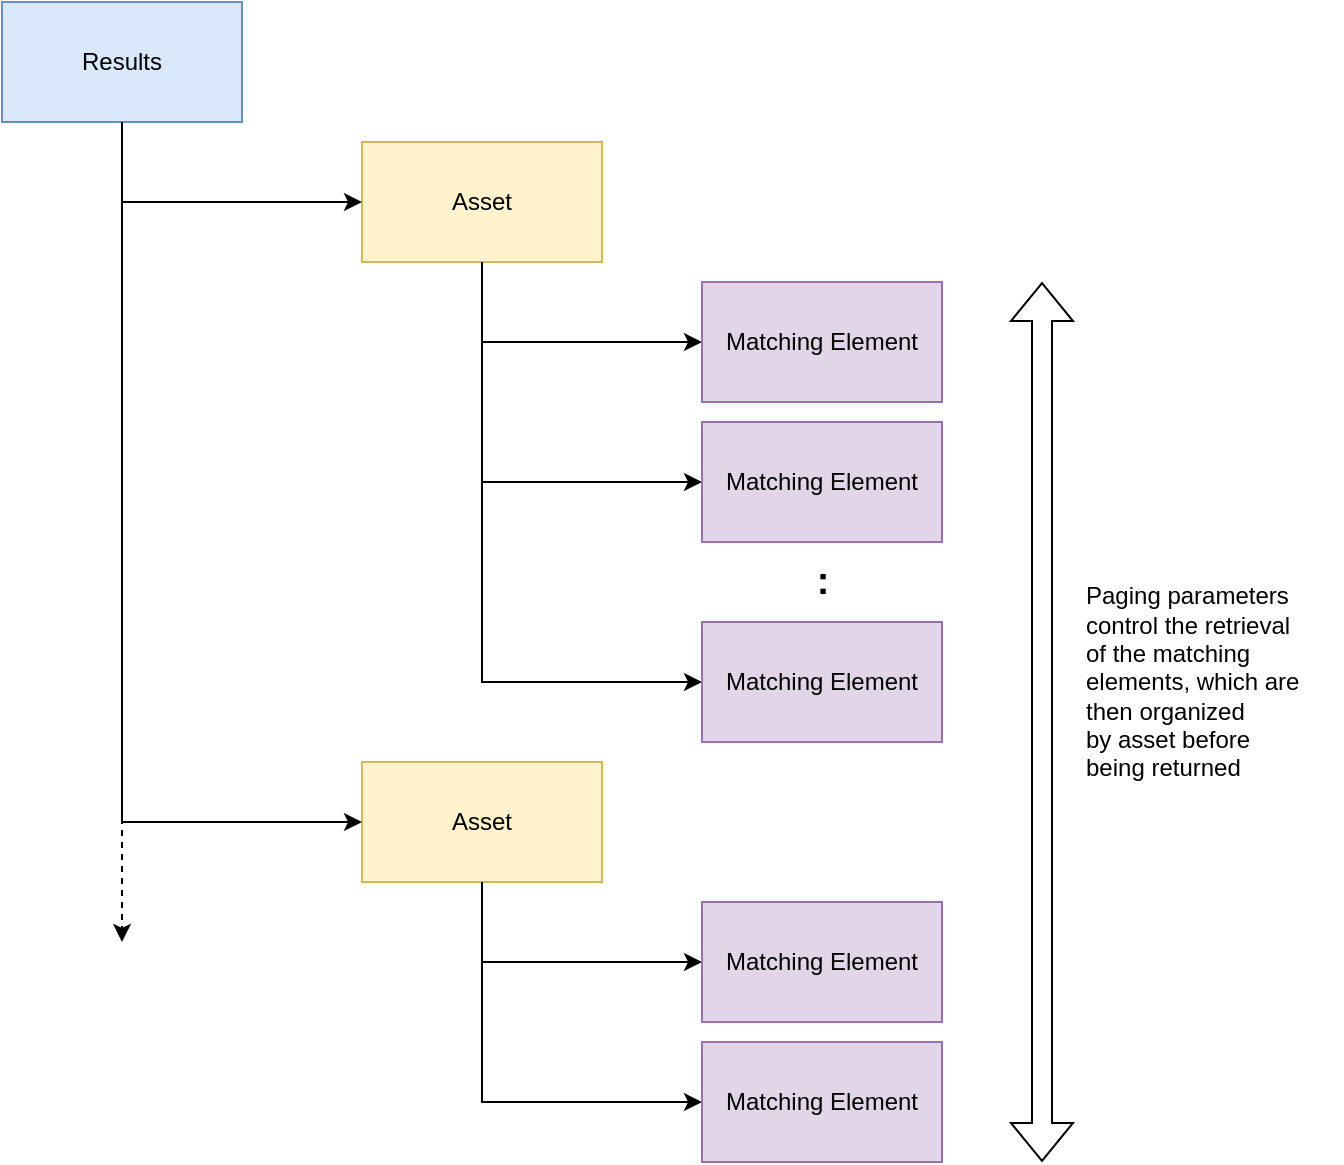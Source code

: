 <mxfile version="24.4.8" type="device" pages="3">
  <diagram name="asset-search-matches" id="r_YYZKJN6s3JkSEZ25Pi">
    <mxGraphModel dx="1242" dy="792" grid="1" gridSize="10" guides="1" tooltips="1" connect="1" arrows="1" fold="1" page="1" pageScale="1" pageWidth="827" pageHeight="1169" math="0" shadow="0">
      <root>
        <mxCell id="0" />
        <mxCell id="1" parent="0" />
        <mxCell id="bEVQiFUBUUF2y2qHcOOa-3" style="edgeStyle=orthogonalEdgeStyle;rounded=0;orthogonalLoop=1;jettySize=auto;html=1;exitX=0.5;exitY=1;exitDx=0;exitDy=0;entryX=0;entryY=0.5;entryDx=0;entryDy=0;" edge="1" parent="1" source="bEVQiFUBUUF2y2qHcOOa-1" target="bEVQiFUBUUF2y2qHcOOa-2">
          <mxGeometry relative="1" as="geometry" />
        </mxCell>
        <mxCell id="bEVQiFUBUUF2y2qHcOOa-9" style="edgeStyle=orthogonalEdgeStyle;rounded=0;orthogonalLoop=1;jettySize=auto;html=1;exitX=0.5;exitY=1;exitDx=0;exitDy=0;entryX=0;entryY=0.5;entryDx=0;entryDy=0;" edge="1" parent="1" source="bEVQiFUBUUF2y2qHcOOa-1" target="bEVQiFUBUUF2y2qHcOOa-8">
          <mxGeometry relative="1" as="geometry" />
        </mxCell>
        <mxCell id="bEVQiFUBUUF2y2qHcOOa-1" value="Asset" style="rounded=0;whiteSpace=wrap;html=1;fillColor=#fff2cc;strokeColor=#d6b656;" vertex="1" parent="1">
          <mxGeometry x="340" y="140" width="120" height="60" as="geometry" />
        </mxCell>
        <mxCell id="bEVQiFUBUUF2y2qHcOOa-2" value="Matching Element" style="rounded=0;whiteSpace=wrap;html=1;fillColor=#e1d5e7;strokeColor=#9673a6;" vertex="1" parent="1">
          <mxGeometry x="510" y="210" width="120" height="60" as="geometry" />
        </mxCell>
        <mxCell id="bEVQiFUBUUF2y2qHcOOa-5" style="edgeStyle=orthogonalEdgeStyle;rounded=0;orthogonalLoop=1;jettySize=auto;html=1;entryX=0;entryY=0.5;entryDx=0;entryDy=0;exitX=0.5;exitY=1;exitDx=0;exitDy=0;" edge="1" parent="1" source="bEVQiFUBUUF2y2qHcOOa-4" target="bEVQiFUBUUF2y2qHcOOa-1">
          <mxGeometry relative="1" as="geometry" />
        </mxCell>
        <mxCell id="bEVQiFUBUUF2y2qHcOOa-17" style="edgeStyle=orthogonalEdgeStyle;rounded=0;orthogonalLoop=1;jettySize=auto;html=1;exitX=0.5;exitY=1;exitDx=0;exitDy=0;dashed=1;" edge="1" parent="1" source="bEVQiFUBUUF2y2qHcOOa-4">
          <mxGeometry relative="1" as="geometry">
            <mxPoint x="220" y="540" as="targetPoint" />
          </mxGeometry>
        </mxCell>
        <mxCell id="bEVQiFUBUUF2y2qHcOOa-4" value="Results" style="rounded=0;whiteSpace=wrap;html=1;fillColor=#dae8fc;strokeColor=#6c8ebf;" vertex="1" parent="1">
          <mxGeometry x="160" y="70" width="120" height="60" as="geometry" />
        </mxCell>
        <mxCell id="bEVQiFUBUUF2y2qHcOOa-6" style="edgeStyle=orthogonalEdgeStyle;rounded=0;orthogonalLoop=1;jettySize=auto;html=1;exitX=0.5;exitY=1;exitDx=0;exitDy=0;entryX=0;entryY=0.5;entryDx=0;entryDy=0;" edge="1" parent="1" target="bEVQiFUBUUF2y2qHcOOa-7" source="bEVQiFUBUUF2y2qHcOOa-1">
          <mxGeometry relative="1" as="geometry">
            <mxPoint x="400" y="270" as="sourcePoint" />
          </mxGeometry>
        </mxCell>
        <mxCell id="bEVQiFUBUUF2y2qHcOOa-7" value="Matching Element" style="rounded=0;whiteSpace=wrap;html=1;fillColor=#e1d5e7;strokeColor=#9673a6;" vertex="1" parent="1">
          <mxGeometry x="510" y="280" width="120" height="60" as="geometry" />
        </mxCell>
        <mxCell id="bEVQiFUBUUF2y2qHcOOa-8" value="Matching Element" style="rounded=0;whiteSpace=wrap;html=1;fillColor=#e1d5e7;strokeColor=#9673a6;" vertex="1" parent="1">
          <mxGeometry x="510" y="380" width="120" height="60" as="geometry" />
        </mxCell>
        <mxCell id="bEVQiFUBUUF2y2qHcOOa-10" value=":" style="text;html=1;align=center;verticalAlign=middle;resizable=0;points=[];autosize=1;strokeColor=none;fillColor=none;fontStyle=1;fontSize=19;" vertex="1" parent="1">
          <mxGeometry x="555" y="340" width="30" height="40" as="geometry" />
        </mxCell>
        <mxCell id="bEVQiFUBUUF2y2qHcOOa-11" style="edgeStyle=orthogonalEdgeStyle;rounded=0;orthogonalLoop=1;jettySize=auto;html=1;exitX=0.5;exitY=1;exitDx=0;exitDy=0;entryX=0;entryY=0.5;entryDx=0;entryDy=0;" edge="1" parent="1" source="bEVQiFUBUUF2y2qHcOOa-12" target="bEVQiFUBUUF2y2qHcOOa-13">
          <mxGeometry relative="1" as="geometry" />
        </mxCell>
        <mxCell id="bEVQiFUBUUF2y2qHcOOa-12" value="Asset" style="rounded=0;whiteSpace=wrap;html=1;fillColor=#fff2cc;strokeColor=#d6b656;" vertex="1" parent="1">
          <mxGeometry x="340" y="450" width="120" height="60" as="geometry" />
        </mxCell>
        <mxCell id="bEVQiFUBUUF2y2qHcOOa-13" value="Matching Element" style="rounded=0;whiteSpace=wrap;html=1;fillColor=#e1d5e7;strokeColor=#9673a6;" vertex="1" parent="1">
          <mxGeometry x="510" y="520" width="120" height="60" as="geometry" />
        </mxCell>
        <mxCell id="bEVQiFUBUUF2y2qHcOOa-14" style="edgeStyle=orthogonalEdgeStyle;rounded=0;orthogonalLoop=1;jettySize=auto;html=1;entryX=0;entryY=0.5;entryDx=0;entryDy=0;exitX=0.5;exitY=1;exitDx=0;exitDy=0;" edge="1" parent="1" target="bEVQiFUBUUF2y2qHcOOa-12" source="bEVQiFUBUUF2y2qHcOOa-4">
          <mxGeometry relative="1" as="geometry">
            <mxPoint x="220" y="440" as="sourcePoint" />
          </mxGeometry>
        </mxCell>
        <mxCell id="bEVQiFUBUUF2y2qHcOOa-15" style="edgeStyle=orthogonalEdgeStyle;rounded=0;orthogonalLoop=1;jettySize=auto;html=1;exitX=0.5;exitY=1;exitDx=0;exitDy=0;entryX=0;entryY=0.5;entryDx=0;entryDy=0;" edge="1" parent="1" source="bEVQiFUBUUF2y2qHcOOa-12" target="bEVQiFUBUUF2y2qHcOOa-16">
          <mxGeometry relative="1" as="geometry">
            <mxPoint x="400" y="580" as="sourcePoint" />
          </mxGeometry>
        </mxCell>
        <mxCell id="bEVQiFUBUUF2y2qHcOOa-16" value="Matching Element" style="rounded=0;whiteSpace=wrap;html=1;fillColor=#e1d5e7;strokeColor=#9673a6;" vertex="1" parent="1">
          <mxGeometry x="510" y="590" width="120" height="60" as="geometry" />
        </mxCell>
        <mxCell id="bEVQiFUBUUF2y2qHcOOa-18" value="" style="shape=flexArrow;endArrow=classic;startArrow=classic;html=1;rounded=0;" edge="1" parent="1">
          <mxGeometry width="100" height="100" relative="1" as="geometry">
            <mxPoint x="680" y="650" as="sourcePoint" />
            <mxPoint x="680" y="210" as="targetPoint" />
          </mxGeometry>
        </mxCell>
        <mxCell id="bEVQiFUBUUF2y2qHcOOa-19" value="Paging parameters&lt;div&gt;control the retrieval&lt;/div&gt;&lt;div&gt;of the matching&lt;/div&gt;&lt;div&gt;elements, which are&lt;/div&gt;&lt;div&gt;then&amp;nbsp;&lt;span style=&quot;background-color: initial;&quot;&gt;organized&lt;/span&gt;&lt;/div&gt;&lt;div&gt;by asset before&lt;/div&gt;&lt;div&gt;being returned&lt;/div&gt;" style="text;html=1;align=left;verticalAlign=middle;resizable=0;points=[];autosize=1;strokeColor=none;fillColor=none;" vertex="1" parent="1">
          <mxGeometry x="700" y="355" width="130" height="110" as="geometry" />
        </mxCell>
      </root>
    </mxGraphModel>
  </diagram>
  <diagram id="-t3yGHJU-e9oDVYMQ5cx" name="anchor-domain">
    <mxGraphModel dx="2069" dy="792" grid="1" gridSize="10" guides="1" tooltips="1" connect="1" arrows="1" fold="1" page="1" pageScale="1" pageWidth="827" pageHeight="1169" math="0" shadow="0">
      <root>
        <mxCell id="0" />
        <mxCell id="1" parent="0" />
        <mxCell id="ibG3LjPQi2nhO_B4-qmc-4" value="" style="edgeStyle=orthogonalEdgeStyle;rounded=0;orthogonalLoop=1;jettySize=auto;html=1;exitX=0.5;exitY=1;exitDx=0;exitDy=0;fillColor=#f5f5f5;strokeColor=#666666;" edge="1" parent="1" source="ibG3LjPQi2nhO_B4-qmc-1" target="ibG3LjPQi2nhO_B4-qmc-2">
          <mxGeometry relative="1" as="geometry" />
        </mxCell>
        <mxCell id="ibG3LjPQi2nhO_B4-qmc-6" value="" style="edgeStyle=orthogonalEdgeStyle;rounded=0;orthogonalLoop=1;jettySize=auto;html=1;exitX=0.5;exitY=1;exitDx=0;exitDy=0;" edge="1" parent="1" source="ibG3LjPQi2nhO_B4-qmc-1" target="ibG3LjPQi2nhO_B4-qmc-5">
          <mxGeometry relative="1" as="geometry" />
        </mxCell>
        <mxCell id="ibG3LjPQi2nhO_B4-qmc-1" value="OpenMetadataRoot" style="rounded=0;whiteSpace=wrap;html=1;fillColor=#f5f5f5;fontColor=#333333;strokeColor=#666666;" vertex="1" parent="1">
          <mxGeometry x="120" y="90" width="120" height="60" as="geometry" />
        </mxCell>
        <mxCell id="ibG3LjPQi2nhO_B4-qmc-8" value="" style="edgeStyle=orthogonalEdgeStyle;rounded=0;orthogonalLoop=1;jettySize=auto;html=1;exitX=0.5;exitY=1;exitDx=0;exitDy=0;" edge="1" parent="1" source="ibG3LjPQi2nhO_B4-qmc-2" target="ibG3LjPQi2nhO_B4-qmc-7">
          <mxGeometry relative="1" as="geometry" />
        </mxCell>
        <mxCell id="ibG3LjPQi2nhO_B4-qmc-26" value="" style="edgeStyle=orthogonalEdgeStyle;rounded=0;orthogonalLoop=1;jettySize=auto;html=1;exitX=0.5;exitY=1;exitDx=0;exitDy=0;" edge="1" parent="1" source="ibG3LjPQi2nhO_B4-qmc-2" target="ibG3LjPQi2nhO_B4-qmc-23">
          <mxGeometry relative="1" as="geometry" />
        </mxCell>
        <mxCell id="ibG3LjPQi2nhO_B4-qmc-28" value="" style="edgeStyle=orthogonalEdgeStyle;rounded=0;orthogonalLoop=1;jettySize=auto;html=1;exitX=0.5;exitY=1;exitDx=0;exitDy=0;" edge="1" parent="1" source="ibG3LjPQi2nhO_B4-qmc-2" target="ibG3LjPQi2nhO_B4-qmc-27">
          <mxGeometry relative="1" as="geometry" />
        </mxCell>
        <mxCell id="ibG3LjPQi2nhO_B4-qmc-30" value="" style="edgeStyle=orthogonalEdgeStyle;rounded=0;orthogonalLoop=1;jettySize=auto;html=1;" edge="1" parent="1" source="ibG3LjPQi2nhO_B4-qmc-2" target="ibG3LjPQi2nhO_B4-qmc-29">
          <mxGeometry relative="1" as="geometry" />
        </mxCell>
        <mxCell id="ibG3LjPQi2nhO_B4-qmc-2" value="Referenceable" style="rounded=0;whiteSpace=wrap;html=1;fillColor=#f5f5f5;fontColor=#333333;strokeColor=#666666;" vertex="1" parent="1">
          <mxGeometry x="274" y="230" width="120" height="60" as="geometry" />
        </mxCell>
        <mxCell id="ibG3LjPQi2nhO_B4-qmc-12" value="" style="edgeStyle=orthogonalEdgeStyle;rounded=0;orthogonalLoop=1;jettySize=auto;html=1;exitX=0.5;exitY=1;exitDx=0;exitDy=0;" edge="1" parent="1" source="ibG3LjPQi2nhO_B4-qmc-5" target="ibG3LjPQi2nhO_B4-qmc-11">
          <mxGeometry relative="1" as="geometry" />
        </mxCell>
        <mxCell id="ibG3LjPQi2nhO_B4-qmc-32" value="" style="edgeStyle=orthogonalEdgeStyle;rounded=0;orthogonalLoop=1;jettySize=auto;html=1;" edge="1" parent="1" source="ibG3LjPQi2nhO_B4-qmc-5" target="ibG3LjPQi2nhO_B4-qmc-31">
          <mxGeometry relative="1" as="geometry" />
        </mxCell>
        <mxCell id="ibG3LjPQi2nhO_B4-qmc-5" value="Annotation" style="rounded=0;whiteSpace=wrap;html=1;fillColor=#d5e8d4;strokeColor=#82b366;" vertex="1" parent="1">
          <mxGeometry x="-40" y="230" width="120" height="60" as="geometry" />
        </mxCell>
        <mxCell id="ibG3LjPQi2nhO_B4-qmc-14" value="" style="edgeStyle=orthogonalEdgeStyle;rounded=0;orthogonalLoop=1;jettySize=auto;html=1;exitX=0.5;exitY=1;exitDx=0;exitDy=0;" edge="1" parent="1" source="ibG3LjPQi2nhO_B4-qmc-7" target="ibG3LjPQi2nhO_B4-qmc-9">
          <mxGeometry relative="1" as="geometry" />
        </mxCell>
        <mxCell id="ibG3LjPQi2nhO_B4-qmc-16" value="" style="edgeStyle=orthogonalEdgeStyle;rounded=0;orthogonalLoop=1;jettySize=auto;html=1;exitX=0.5;exitY=1;exitDx=0;exitDy=0;" edge="1" parent="1" source="ibG3LjPQi2nhO_B4-qmc-7" target="ibG3LjPQi2nhO_B4-qmc-9">
          <mxGeometry relative="1" as="geometry" />
        </mxCell>
        <mxCell id="ibG3LjPQi2nhO_B4-qmc-18" value="" style="edgeStyle=orthogonalEdgeStyle;rounded=0;orthogonalLoop=1;jettySize=auto;html=1;exitX=0.5;exitY=1;exitDx=0;exitDy=0;" edge="1" parent="1" source="ibG3LjPQi2nhO_B4-qmc-7" target="ibG3LjPQi2nhO_B4-qmc-17">
          <mxGeometry relative="1" as="geometry" />
        </mxCell>
        <mxCell id="ibG3LjPQi2nhO_B4-qmc-20" value="" style="edgeStyle=orthogonalEdgeStyle;rounded=0;orthogonalLoop=1;jettySize=auto;html=1;" edge="1" parent="1" source="ibG3LjPQi2nhO_B4-qmc-7" target="ibG3LjPQi2nhO_B4-qmc-19">
          <mxGeometry relative="1" as="geometry" />
        </mxCell>
        <mxCell id="ibG3LjPQi2nhO_B4-qmc-7" value="Asset" style="rounded=0;whiteSpace=wrap;html=1;fillColor=#d5e8d4;strokeColor=#82b366;" vertex="1" parent="1">
          <mxGeometry x="380" y="370" width="120" height="60" as="geometry" />
        </mxCell>
        <mxCell id="ibG3LjPQi2nhO_B4-qmc-9" value="DataSet" style="rounded=0;whiteSpace=wrap;html=1;fillColor=#dae8fc;strokeColor=#6c8ebf;" vertex="1" parent="1">
          <mxGeometry x="290" y="520" width="120" height="60" as="geometry" />
        </mxCell>
        <mxCell id="ibG3LjPQi2nhO_B4-qmc-11" value="ResourceProfile&lt;div&gt;Annotation&lt;/div&gt;" style="rounded=0;whiteSpace=wrap;html=1;fillColor=#dae8fc;strokeColor=#6c8ebf;" vertex="1" parent="1">
          <mxGeometry x="-170" y="370" width="120" height="60" as="geometry" />
        </mxCell>
        <mxCell id="ibG3LjPQi2nhO_B4-qmc-22" value="" style="edgeStyle=orthogonalEdgeStyle;rounded=0;orthogonalLoop=1;jettySize=auto;html=1;fillColor=#dae8fc;strokeColor=#6c8ebf;" edge="1" parent="1" source="ibG3LjPQi2nhO_B4-qmc-17" target="ibG3LjPQi2nhO_B4-qmc-21">
          <mxGeometry relative="1" as="geometry" />
        </mxCell>
        <mxCell id="ibG3LjPQi2nhO_B4-qmc-17" value="DataStore" style="rounded=0;whiteSpace=wrap;html=1;fillColor=#dae8fc;strokeColor=#6c8ebf;" vertex="1" parent="1">
          <mxGeometry x="550" y="520" width="120" height="60" as="geometry" />
        </mxCell>
        <mxCell id="ibG3LjPQi2nhO_B4-qmc-19" value="Process" style="rounded=0;whiteSpace=wrap;html=1;fillColor=#dae8fc;strokeColor=#6c8ebf;" vertex="1" parent="1">
          <mxGeometry x="420" y="520" width="120" height="60" as="geometry" />
        </mxCell>
        <mxCell id="ibG3LjPQi2nhO_B4-qmc-21" value="Database" style="rounded=0;whiteSpace=wrap;html=1;fillColor=#dae8fc;strokeColor=#6c8ebf;" vertex="1" parent="1">
          <mxGeometry x="550" y="640" width="120" height="60" as="geometry" />
        </mxCell>
        <mxCell id="ibG3LjPQi2nhO_B4-qmc-23" value="GlossaryTerm" style="rounded=0;whiteSpace=wrap;html=1;fillColor=#d5e8d4;strokeColor=#82b366;" vertex="1" parent="1">
          <mxGeometry x="120" y="370" width="120" height="60" as="geometry" />
        </mxCell>
        <mxCell id="ibG3LjPQi2nhO_B4-qmc-27" value="SchemaElement" style="rounded=0;whiteSpace=wrap;html=1;fillColor=#d5e8d4;strokeColor=#82b366;" vertex="1" parent="1">
          <mxGeometry x="510" y="370" width="120" height="60" as="geometry" />
        </mxCell>
        <mxCell id="ibG3LjPQi2nhO_B4-qmc-29" value="Actor" style="rounded=0;whiteSpace=wrap;html=1;fillColor=#d5e8d4;strokeColor=#82b366;" vertex="1" parent="1">
          <mxGeometry x="250" y="370" width="120" height="60" as="geometry" />
        </mxCell>
        <mxCell id="ibG3LjPQi2nhO_B4-qmc-31" value="RequestForAction&lt;div&gt;Annotation&lt;/div&gt;" style="rounded=0;whiteSpace=wrap;html=1;fillColor=#dae8fc;strokeColor=#6c8ebf;" vertex="1" parent="1">
          <mxGeometry x="-40" y="370" width="120" height="60" as="geometry" />
        </mxCell>
        <mxCell id="ibG3LjPQi2nhO_B4-qmc-33" value="Anchor Domains" style="text;html=1;align=center;verticalAlign=middle;resizable=0;points=[];autosize=1;strokeColor=none;fillColor=none;" vertex="1" parent="1">
          <mxGeometry x="650" y="385" width="110" height="30" as="geometry" />
        </mxCell>
        <mxCell id="ibG3LjPQi2nhO_B4-qmc-34" value="AnchorDomain" style="text;html=1;align=center;verticalAlign=middle;resizable=0;points=[];autosize=1;strokeColor=none;fillColor=none;" vertex="1" parent="1">
          <mxGeometry x="90" y="245" width="100" height="30" as="geometry" />
        </mxCell>
      </root>
    </mxGraphModel>
  </diagram>
  <diagram id="eK29AVzMd9xeMBgGTl-d" name="asset-graph">
    <mxGraphModel dx="2069" dy="792" grid="1" gridSize="10" guides="1" tooltips="1" connect="1" arrows="1" fold="1" page="1" pageScale="1" pageWidth="827" pageHeight="1169" math="0" shadow="0">
      <root>
        <mxCell id="0" />
        <mxCell id="1" parent="0" />
        <mxCell id="VsT2vpoO3b-bEZlqLILh-1" style="edgeStyle=orthogonalEdgeStyle;rounded=0;orthogonalLoop=1;jettySize=auto;html=1;exitX=0.5;exitY=1;exitDx=0;exitDy=0;entryX=0;entryY=0.5;entryDx=0;entryDy=0;" edge="1" parent="1" source="VsT2vpoO3b-bEZlqLILh-3" target="VsT2vpoO3b-bEZlqLILh-4">
          <mxGeometry relative="1" as="geometry" />
        </mxCell>
        <mxCell id="VsT2vpoO3b-bEZlqLILh-2" style="edgeStyle=orthogonalEdgeStyle;rounded=0;orthogonalLoop=1;jettySize=auto;html=1;exitX=0.5;exitY=1;exitDx=0;exitDy=0;entryX=0;entryY=0.5;entryDx=0;entryDy=0;" edge="1" parent="1" source="VsT2vpoO3b-bEZlqLILh-3" target="VsT2vpoO3b-bEZlqLILh-9">
          <mxGeometry relative="1" as="geometry" />
        </mxCell>
        <mxCell id="VsT2vpoO3b-bEZlqLILh-3" value="Anchored&lt;div&gt;Elements&lt;/div&gt;" style="rounded=0;whiteSpace=wrap;html=1;fillColor=#dae8fc;strokeColor=#6c8ebf;" vertex="1" parent="1">
          <mxGeometry x="50" y="200" width="120" height="60" as="geometry" />
        </mxCell>
        <mxCell id="VsT2vpoO3b-bEZlqLILh-4" value="Anchored Element" style="rounded=0;whiteSpace=wrap;html=1;fillColor=#e1d5e7;strokeColor=#9673a6;" vertex="1" parent="1">
          <mxGeometry x="220" y="270" width="120" height="60" as="geometry" />
        </mxCell>
        <mxCell id="VsT2vpoO3b-bEZlqLILh-5" style="edgeStyle=orthogonalEdgeStyle;rounded=0;orthogonalLoop=1;jettySize=auto;html=1;exitX=0.5;exitY=1;exitDx=0;exitDy=0;" edge="1" parent="1" source="VsT2vpoO3b-bEZlqLILh-6" target="VsT2vpoO3b-bEZlqLILh-3">
          <mxGeometry relative="1" as="geometry" />
        </mxCell>
        <mxCell id="VsT2vpoO3b-bEZlqLILh-12" value="" style="edgeStyle=orthogonalEdgeStyle;rounded=0;orthogonalLoop=1;jettySize=auto;html=1;exitX=0.5;exitY=1;exitDx=0;exitDy=0;entryX=0.5;entryY=0;entryDx=0;entryDy=0;" edge="1" parent="1" source="VsT2vpoO3b-bEZlqLILh-6" target="VsT2vpoO3b-bEZlqLILh-11">
          <mxGeometry relative="1" as="geometry" />
        </mxCell>
        <mxCell id="VsT2vpoO3b-bEZlqLILh-6" value="Asset" style="rounded=0;whiteSpace=wrap;html=1;fillColor=#fff2cc;strokeColor=#d6b656;" vertex="1" parent="1">
          <mxGeometry x="230" y="70" width="120" height="60" as="geometry" />
        </mxCell>
        <mxCell id="VsT2vpoO3b-bEZlqLILh-7" style="edgeStyle=orthogonalEdgeStyle;rounded=0;orthogonalLoop=1;jettySize=auto;html=1;exitX=0.5;exitY=1;exitDx=0;exitDy=0;entryX=0;entryY=0.5;entryDx=0;entryDy=0;" edge="1" parent="1" source="VsT2vpoO3b-bEZlqLILh-3" target="VsT2vpoO3b-bEZlqLILh-8">
          <mxGeometry relative="1" as="geometry">
            <mxPoint x="110" y="330" as="sourcePoint" />
          </mxGeometry>
        </mxCell>
        <mxCell id="VsT2vpoO3b-bEZlqLILh-8" value="Anchored Element" style="rounded=0;whiteSpace=wrap;html=1;fillColor=#e1d5e7;strokeColor=#9673a6;" vertex="1" parent="1">
          <mxGeometry x="220" y="340" width="120" height="60" as="geometry" />
        </mxCell>
        <mxCell id="VsT2vpoO3b-bEZlqLILh-9" value="Anchored Element" style="rounded=0;whiteSpace=wrap;html=1;fillColor=#e1d5e7;strokeColor=#9673a6;" vertex="1" parent="1">
          <mxGeometry x="220" y="440" width="120" height="60" as="geometry" />
        </mxCell>
        <mxCell id="VsT2vpoO3b-bEZlqLILh-10" value=":" style="text;html=1;align=center;verticalAlign=middle;resizable=0;points=[];autosize=1;strokeColor=none;fillColor=none;fontStyle=1;fontSize=19;" vertex="1" parent="1">
          <mxGeometry x="265" y="400" width="30" height="40" as="geometry" />
        </mxCell>
        <mxCell id="VsT2vpoO3b-bEZlqLILh-11" value="Relationships" style="whiteSpace=wrap;html=1;fillColor=#dae8fc;strokeColor=#6c8ebf;rounded=0;" vertex="1" parent="1">
          <mxGeometry x="420" y="200" width="120" height="60" as="geometry" />
        </mxCell>
        <mxCell id="VsT2vpoO3b-bEZlqLILh-13" style="edgeStyle=orthogonalEdgeStyle;rounded=0;orthogonalLoop=1;jettySize=auto;html=1;exitX=0.5;exitY=1;exitDx=0;exitDy=0;entryX=0;entryY=0.5;entryDx=0;entryDy=0;" edge="1" parent="1" target="VsT2vpoO3b-bEZlqLILh-15" source="VsT2vpoO3b-bEZlqLILh-11">
          <mxGeometry relative="1" as="geometry">
            <mxPoint x="430" y="290" as="sourcePoint" />
          </mxGeometry>
        </mxCell>
        <mxCell id="VsT2vpoO3b-bEZlqLILh-14" style="edgeStyle=orthogonalEdgeStyle;rounded=0;orthogonalLoop=1;jettySize=auto;html=1;exitX=0.5;exitY=1;exitDx=0;exitDy=0;entryX=0;entryY=0.5;entryDx=0;entryDy=0;" edge="1" parent="1" target="VsT2vpoO3b-bEZlqLILh-18" source="VsT2vpoO3b-bEZlqLILh-11">
          <mxGeometry relative="1" as="geometry">
            <mxPoint x="430" y="290" as="sourcePoint" />
          </mxGeometry>
        </mxCell>
        <mxCell id="VsT2vpoO3b-bEZlqLILh-15" value="Relationship" style="rounded=0;whiteSpace=wrap;html=1;fillColor=#76608a;strokeColor=#432D57;fontColor=#ffffff;" vertex="1" parent="1">
          <mxGeometry x="590" y="270" width="120" height="60" as="geometry" />
        </mxCell>
        <mxCell id="VsT2vpoO3b-bEZlqLILh-16" style="edgeStyle=orthogonalEdgeStyle;rounded=0;orthogonalLoop=1;jettySize=auto;html=1;exitX=0.5;exitY=1;exitDx=0;exitDy=0;entryX=0;entryY=0.5;entryDx=0;entryDy=0;" edge="1" parent="1" target="VsT2vpoO3b-bEZlqLILh-17" source="VsT2vpoO3b-bEZlqLILh-11">
          <mxGeometry relative="1" as="geometry">
            <mxPoint x="430" y="290" as="sourcePoint" />
          </mxGeometry>
        </mxCell>
        <mxCell id="VsT2vpoO3b-bEZlqLILh-17" value="Relationship" style="rounded=0;whiteSpace=wrap;html=1;fillColor=#76608a;strokeColor=#432D57;fontColor=#ffffff;" vertex="1" parent="1">
          <mxGeometry x="590" y="340" width="120" height="60" as="geometry" />
        </mxCell>
        <mxCell id="VsT2vpoO3b-bEZlqLILh-18" value="Relationship" style="rounded=0;whiteSpace=wrap;html=1;fillColor=#76608a;strokeColor=#432D57;fontColor=#ffffff;" vertex="1" parent="1">
          <mxGeometry x="590" y="440" width="120" height="60" as="geometry" />
        </mxCell>
        <mxCell id="VsT2vpoO3b-bEZlqLILh-19" value=":" style="text;html=1;align=center;verticalAlign=middle;resizable=0;points=[];autosize=1;strokeColor=none;fillColor=none;fontStyle=1;fontSize=19;" vertex="1" parent="1">
          <mxGeometry x="635" y="400" width="30" height="40" as="geometry" />
        </mxCell>
        <mxCell id="VsT2vpoO3b-bEZlqLILh-45" value="" style="edgeStyle=orthogonalEdgeStyle;rounded=0;orthogonalLoop=1;jettySize=auto;html=1;fillColor=#e3c800;strokeColor=#B09500;" edge="1" parent="1" source="VsT2vpoO3b-bEZlqLILh-43" target="VsT2vpoO3b-bEZlqLILh-44">
          <mxGeometry relative="1" as="geometry" />
        </mxCell>
        <mxCell id="VsT2vpoO3b-bEZlqLILh-52" value="" style="edgeStyle=orthogonalEdgeStyle;rounded=0;orthogonalLoop=1;jettySize=auto;html=1;exitX=1;exitY=1;exitDx=0;exitDy=0;entryX=0;entryY=0.5;entryDx=0;entryDy=0;fillColor=#e3c800;strokeColor=#B09500;" edge="1" parent="1" source="VsT2vpoO3b-bEZlqLILh-43" target="VsT2vpoO3b-bEZlqLILh-51">
          <mxGeometry relative="1" as="geometry" />
        </mxCell>
        <mxCell id="VsT2vpoO3b-bEZlqLILh-43" value="Asset" style="ellipse;whiteSpace=wrap;html=1;fillColor=#e3c800;fontColor=#000000;strokeColor=#B09500;" vertex="1" parent="1">
          <mxGeometry x="80" y="630" width="120" height="80" as="geometry" />
        </mxCell>
        <mxCell id="VsT2vpoO3b-bEZlqLILh-47" value="" style="edgeStyle=orthogonalEdgeStyle;rounded=0;orthogonalLoop=1;jettySize=auto;html=1;" edge="1" parent="1" source="VsT2vpoO3b-bEZlqLILh-44" target="VsT2vpoO3b-bEZlqLILh-46">
          <mxGeometry relative="1" as="geometry" />
        </mxCell>
        <mxCell id="VsT2vpoO3b-bEZlqLILh-49" value="" style="edgeStyle=orthogonalEdgeStyle;rounded=0;orthogonalLoop=1;jettySize=auto;html=1;entryX=0;entryY=0.5;entryDx=0;entryDy=0;exitX=1;exitY=1;exitDx=0;exitDy=0;fillColor=#e3c800;strokeColor=#B09500;" edge="1" parent="1" source="VsT2vpoO3b-bEZlqLILh-44" target="VsT2vpoO3b-bEZlqLILh-48">
          <mxGeometry relative="1" as="geometry" />
        </mxCell>
        <mxCell id="VsT2vpoO3b-bEZlqLILh-44" value="Connection" style="ellipse;whiteSpace=wrap;html=1;fillColor=#e3c800;fontColor=#000000;strokeColor=#B09500;" vertex="1" parent="1">
          <mxGeometry x="280" y="630" width="120" height="80" as="geometry" />
        </mxCell>
        <mxCell id="VsT2vpoO3b-bEZlqLILh-46" value="ConnectorType" style="ellipse;whiteSpace=wrap;html=1;fillColor=#647687;fontColor=#ffffff;strokeColor=#314354;" vertex="1" parent="1">
          <mxGeometry x="480" y="630" width="120" height="80" as="geometry" />
        </mxCell>
        <mxCell id="VsT2vpoO3b-bEZlqLILh-48" value="Endpoint" style="ellipse;whiteSpace=wrap;html=1;fillColor=#e3c800;fontColor=#000000;strokeColor=#B09500;" vertex="1" parent="1">
          <mxGeometry x="480" y="720" width="120" height="80" as="geometry" />
        </mxCell>
        <mxCell id="VsT2vpoO3b-bEZlqLILh-54" value="" style="edgeStyle=orthogonalEdgeStyle;rounded=0;orthogonalLoop=1;jettySize=auto;html=1;fillColor=#e3c800;strokeColor=#B09500;" edge="1" parent="1" source="VsT2vpoO3b-bEZlqLILh-51" target="VsT2vpoO3b-bEZlqLILh-53">
          <mxGeometry relative="1" as="geometry" />
        </mxCell>
        <mxCell id="VsT2vpoO3b-bEZlqLILh-56" value="" style="edgeStyle=orthogonalEdgeStyle;rounded=0;orthogonalLoop=1;jettySize=auto;html=1;exitX=1;exitY=1;exitDx=0;exitDy=0;entryX=0;entryY=0.5;entryDx=0;entryDy=0;fillColor=#e3c800;strokeColor=#B09500;" edge="1" parent="1" source="VsT2vpoO3b-bEZlqLILh-51" target="VsT2vpoO3b-bEZlqLILh-55">
          <mxGeometry relative="1" as="geometry" />
        </mxCell>
        <mxCell id="VsT2vpoO3b-bEZlqLILh-51" value="SchemaType" style="ellipse;whiteSpace=wrap;html=1;fillColor=#e3c800;fontColor=#000000;strokeColor=#B09500;" vertex="1" parent="1">
          <mxGeometry x="280" y="820" width="120" height="80" as="geometry" />
        </mxCell>
        <mxCell id="VsT2vpoO3b-bEZlqLILh-53" value="SchemaAttribute" style="ellipse;whiteSpace=wrap;html=1;fillColor=#e3c800;fontColor=#000000;strokeColor=#B09500;" vertex="1" parent="1">
          <mxGeometry x="480" y="820" width="120" height="80" as="geometry" />
        </mxCell>
        <mxCell id="VsT2vpoO3b-bEZlqLILh-55" value="SchemaAttribute" style="ellipse;whiteSpace=wrap;html=1;fillColor=#e3c800;fontColor=#000000;strokeColor=#B09500;" vertex="1" parent="1">
          <mxGeometry x="480" y="920" width="120" height="80" as="geometry" />
        </mxCell>
        <mxCell id="VsT2vpoO3b-bEZlqLILh-57" value="" style="edgeStyle=orthogonalEdgeStyle;rounded=0;orthogonalLoop=1;jettySize=auto;html=1;fillColor=#e3c800;strokeColor=#B09500;" edge="1" parent="1" target="VsT2vpoO3b-bEZlqLILh-59">
          <mxGeometry relative="1" as="geometry">
            <mxPoint x="600" y="960" as="sourcePoint" />
          </mxGeometry>
        </mxCell>
        <mxCell id="VsT2vpoO3b-bEZlqLILh-58" value="" style="edgeStyle=orthogonalEdgeStyle;rounded=0;orthogonalLoop=1;jettySize=auto;html=1;exitX=1;exitY=1;exitDx=0;exitDy=0;entryX=0;entryY=0.5;entryDx=0;entryDy=0;fillColor=#e3c800;strokeColor=#B09500;" edge="1" parent="1" target="VsT2vpoO3b-bEZlqLILh-60">
          <mxGeometry relative="1" as="geometry">
            <mxPoint x="582" y="988" as="sourcePoint" />
          </mxGeometry>
        </mxCell>
        <mxCell id="VsT2vpoO3b-bEZlqLILh-64" value="" style="edgeStyle=orthogonalEdgeStyle;rounded=0;orthogonalLoop=1;jettySize=auto;html=1;" edge="1" parent="1" source="VsT2vpoO3b-bEZlqLILh-59" target="VsT2vpoO3b-bEZlqLILh-63">
          <mxGeometry relative="1" as="geometry" />
        </mxCell>
        <mxCell id="VsT2vpoO3b-bEZlqLILh-59" value="SchemaAttribute" style="ellipse;whiteSpace=wrap;html=1;fillColor=#e3c800;fontColor=#000000;strokeColor=#B09500;" vertex="1" parent="1">
          <mxGeometry x="680" y="920" width="120" height="80" as="geometry" />
        </mxCell>
        <mxCell id="VsT2vpoO3b-bEZlqLILh-62" value="" style="edgeStyle=orthogonalEdgeStyle;rounded=0;orthogonalLoop=1;jettySize=auto;html=1;" edge="1" parent="1" source="VsT2vpoO3b-bEZlqLILh-60" target="VsT2vpoO3b-bEZlqLILh-61">
          <mxGeometry relative="1" as="geometry" />
        </mxCell>
        <mxCell id="VsT2vpoO3b-bEZlqLILh-60" value="SchemaAttribute" style="ellipse;whiteSpace=wrap;html=1;fillColor=#e3c800;fontColor=#000000;strokeColor=#B09500;" vertex="1" parent="1">
          <mxGeometry x="680" y="1020" width="120" height="80" as="geometry" />
        </mxCell>
        <mxCell id="VsT2vpoO3b-bEZlqLILh-82" style="edgeStyle=orthogonalEdgeStyle;rounded=0;orthogonalLoop=1;jettySize=auto;html=1;exitX=1;exitY=0.5;exitDx=0;exitDy=0;entryX=0.5;entryY=1;entryDx=0;entryDy=0;" edge="1" parent="1" source="VsT2vpoO3b-bEZlqLILh-61" target="VsT2vpoO3b-bEZlqLILh-80">
          <mxGeometry relative="1" as="geometry" />
        </mxCell>
        <mxCell id="VsT2vpoO3b-bEZlqLILh-61" value="GlossaryTerm" style="ellipse;whiteSpace=wrap;html=1;fillColor=#647687;fontColor=#ffffff;strokeColor=#314354;" vertex="1" parent="1">
          <mxGeometry x="880" y="1020" width="120" height="80" as="geometry" />
        </mxCell>
        <mxCell id="VsT2vpoO3b-bEZlqLILh-81" value="" style="edgeStyle=orthogonalEdgeStyle;rounded=0;orthogonalLoop=1;jettySize=auto;html=1;" edge="1" parent="1" source="VsT2vpoO3b-bEZlqLILh-63" target="VsT2vpoO3b-bEZlqLILh-80">
          <mxGeometry relative="1" as="geometry" />
        </mxCell>
        <mxCell id="VsT2vpoO3b-bEZlqLILh-63" value="GlossaryTerm" style="ellipse;whiteSpace=wrap;html=1;fillColor=#647687;fontColor=#ffffff;strokeColor=#314354;" vertex="1" parent="1">
          <mxGeometry x="880" y="920" width="120" height="80" as="geometry" />
        </mxCell>
        <mxCell id="VsT2vpoO3b-bEZlqLILh-65" value="" style="verticalLabelPosition=bottom;verticalAlign=top;html=1;shape=mxgraph.basic.tick;fillColor=#60a917;fontColor=#ffffff;strokeColor=#2D7600;" vertex="1" parent="1">
          <mxGeometry x="220" y="620" width="45" height="40" as="geometry" />
        </mxCell>
        <mxCell id="VsT2vpoO3b-bEZlqLILh-68" value="" style="verticalLabelPosition=bottom;verticalAlign=top;html=1;shape=mxgraph.basic.tick;fillColor=#60a917;fontColor=#ffffff;strokeColor=#2D7600;" vertex="1" parent="1">
          <mxGeometry x="414" y="620" width="45" height="40" as="geometry" />
        </mxCell>
        <mxCell id="VsT2vpoO3b-bEZlqLILh-69" value="" style="verticalLabelPosition=bottom;verticalAlign=top;html=1;shape=mxgraph.basic.tick;fillColor=#60a917;fontColor=#ffffff;strokeColor=#2D7600;" vertex="1" parent="1">
          <mxGeometry x="380" y="720" width="45" height="40" as="geometry" />
        </mxCell>
        <mxCell id="VsT2vpoO3b-bEZlqLILh-70" value="" style="verticalLabelPosition=bottom;verticalAlign=top;html=1;shape=mxgraph.basic.tick;fillColor=#60a917;fontColor=#ffffff;strokeColor=#2D7600;" vertex="1" parent="1">
          <mxGeometry x="185" y="750" width="45" height="40" as="geometry" />
        </mxCell>
        <mxCell id="VsT2vpoO3b-bEZlqLILh-71" value="" style="verticalLabelPosition=bottom;verticalAlign=top;html=1;shape=mxgraph.basic.tick;fillColor=#60a917;fontColor=#ffffff;strokeColor=#2D7600;" vertex="1" parent="1">
          <mxGeometry x="820" y="910" width="45" height="40" as="geometry" />
        </mxCell>
        <mxCell id="VsT2vpoO3b-bEZlqLILh-72" value="" style="verticalLabelPosition=bottom;verticalAlign=top;html=1;shape=mxgraph.basic.tick;fillColor=#60a917;fontColor=#ffffff;strokeColor=#2D7600;" vertex="1" parent="1">
          <mxGeometry x="820" y="1010" width="45" height="40" as="geometry" />
        </mxCell>
        <mxCell id="VsT2vpoO3b-bEZlqLILh-73" value="" style="verticalLabelPosition=bottom;verticalAlign=top;html=1;shape=mxgraph.basic.tick;fillColor=#60a917;fontColor=#ffffff;strokeColor=#2D7600;" vertex="1" parent="1">
          <mxGeometry x="410" y="810" width="45" height="40" as="geometry" />
        </mxCell>
        <mxCell id="VsT2vpoO3b-bEZlqLILh-74" value="" style="verticalLabelPosition=bottom;verticalAlign=top;html=1;shape=mxgraph.basic.tick;fillColor=#60a917;fontColor=#ffffff;strokeColor=#2D7600;" vertex="1" parent="1">
          <mxGeometry x="390" y="930" width="45" height="40" as="geometry" />
        </mxCell>
        <mxCell id="VsT2vpoO3b-bEZlqLILh-76" value="" style="verticalLabelPosition=bottom;verticalAlign=top;html=1;shape=mxgraph.basic.tick;fillColor=#60a917;fontColor=#ffffff;strokeColor=#2D7600;" vertex="1" parent="1">
          <mxGeometry x="620" y="910" width="45" height="40" as="geometry" />
        </mxCell>
        <mxCell id="VsT2vpoO3b-bEZlqLILh-77" value="" style="verticalLabelPosition=bottom;verticalAlign=top;html=1;shape=mxgraph.basic.tick;fillColor=#60a917;fontColor=#ffffff;strokeColor=#2D7600;" vertex="1" parent="1">
          <mxGeometry x="575" y="1020" width="45" height="40" as="geometry" />
        </mxCell>
        <mxCell id="VsT2vpoO3b-bEZlqLILh-78" value="" style="verticalLabelPosition=bottom;verticalAlign=top;html=1;shape=mxgraph.basic.tick;fillColor=#60a917;fontColor=#ffffff;strokeColor=#2D7600;" vertex="1" parent="1">
          <mxGeometry x="80" y="1060" width="45" height="40" as="geometry" />
        </mxCell>
        <mxCell id="VsT2vpoO3b-bEZlqLILh-79" value="Relationships returned" style="text;html=1;align=center;verticalAlign=middle;resizable=0;points=[];autosize=1;strokeColor=none;fillColor=none;" vertex="1" parent="1">
          <mxGeometry x="140" y="1070" width="140" height="30" as="geometry" />
        </mxCell>
        <mxCell id="VsT2vpoO3b-bEZlqLILh-80" value="Glossary" style="ellipse;whiteSpace=wrap;html=1;fillColor=#647687;fontColor=#ffffff;strokeColor=#314354;" vertex="1" parent="1">
          <mxGeometry x="1080" y="920" width="120" height="80" as="geometry" />
        </mxCell>
        <mxCell id="VsT2vpoO3b-bEZlqLILh-85" style="edgeStyle=orthogonalEdgeStyle;rounded=0;orthogonalLoop=1;jettySize=auto;html=1;exitX=0;exitY=0.5;exitDx=0;exitDy=0;" edge="1" parent="1" source="VsT2vpoO3b-bEZlqLILh-83" target="VsT2vpoO3b-bEZlqLILh-46">
          <mxGeometry relative="1" as="geometry" />
        </mxCell>
        <mxCell id="VsT2vpoO3b-bEZlqLILh-83" value="Connecttion" style="ellipse;whiteSpace=wrap;html=1;fillColor=#647687;fontColor=#ffffff;strokeColor=#314354;" vertex="1" parent="1">
          <mxGeometry x="680" y="630" width="120" height="80" as="geometry" />
        </mxCell>
        <mxCell id="VsT2vpoO3b-bEZlqLILh-87" style="edgeStyle=orthogonalEdgeStyle;rounded=0;orthogonalLoop=1;jettySize=auto;html=1;exitX=1;exitY=0.5;exitDx=0;exitDy=0;" edge="1" parent="1" source="VsT2vpoO3b-bEZlqLILh-86" target="VsT2vpoO3b-bEZlqLILh-43">
          <mxGeometry relative="1" as="geometry" />
        </mxCell>
        <mxCell id="VsT2vpoO3b-bEZlqLILh-86" value="Collection" style="ellipse;whiteSpace=wrap;html=1;fillColor=#647687;fontColor=#ffffff;strokeColor=#314354;" vertex="1" parent="1">
          <mxGeometry x="-130" y="630" width="120" height="80" as="geometry" />
        </mxCell>
        <mxCell id="VsT2vpoO3b-bEZlqLILh-88" value="" style="verticalLabelPosition=bottom;verticalAlign=top;html=1;shape=mxgraph.basic.tick;fillColor=#60a917;fontColor=#ffffff;strokeColor=#2D7600;" vertex="1" parent="1">
          <mxGeometry x="20" y="620" width="45" height="40" as="geometry" />
        </mxCell>
        <mxCell id="VsT2vpoO3b-bEZlqLILh-89" value="" style="ellipse;whiteSpace=wrap;html=1;fillColor=#e3c800;fontColor=#000000;strokeColor=#B09500;" vertex="1" parent="1">
          <mxGeometry x="75" y="1010" width="50" height="30" as="geometry" />
        </mxCell>
        <mxCell id="VsT2vpoO3b-bEZlqLILh-90" value="Elements Returned" style="text;html=1;align=center;verticalAlign=middle;resizable=0;points=[];autosize=1;strokeColor=none;fillColor=none;" vertex="1" parent="1">
          <mxGeometry x="135" y="1010" width="130" height="30" as="geometry" />
        </mxCell>
      </root>
    </mxGraphModel>
  </diagram>
</mxfile>
